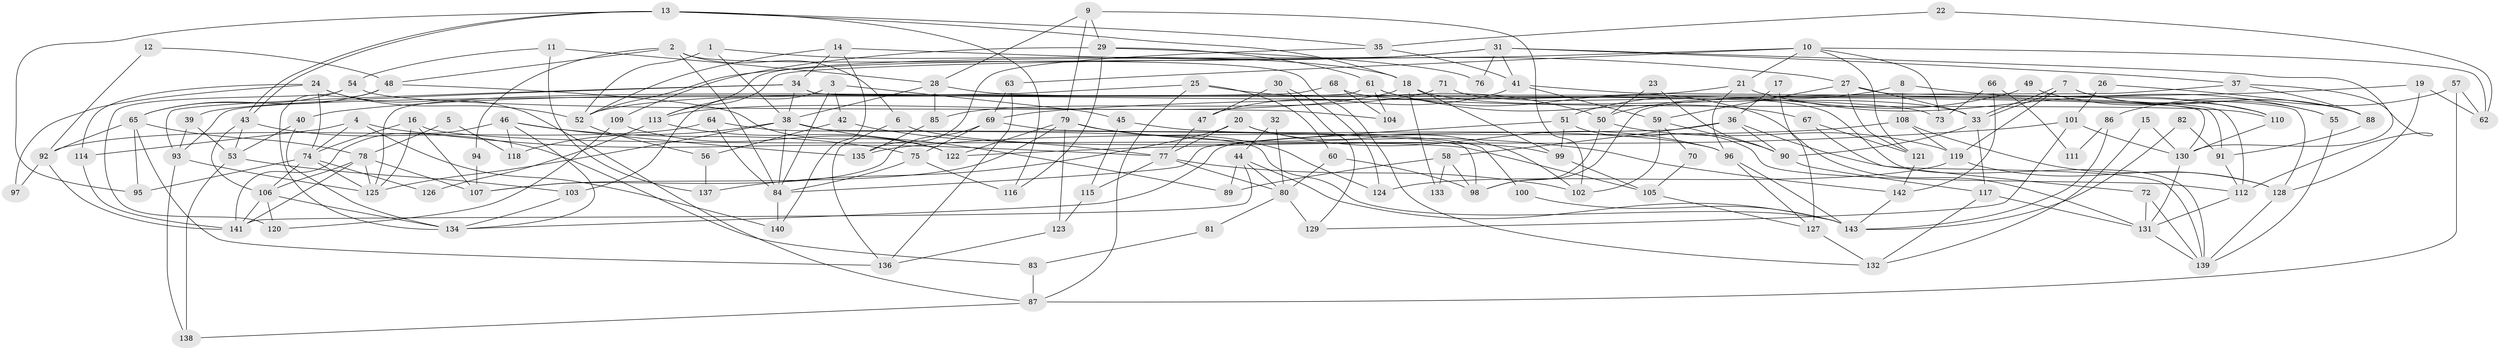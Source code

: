 // Generated by graph-tools (version 1.1) at 2025/01/03/09/25 03:01:59]
// undirected, 143 vertices, 286 edges
graph export_dot {
graph [start="1"]
  node [color=gray90,style=filled];
  1;
  2;
  3;
  4;
  5;
  6;
  7;
  8;
  9;
  10;
  11;
  12;
  13;
  14;
  15;
  16;
  17;
  18;
  19;
  20;
  21;
  22;
  23;
  24;
  25;
  26;
  27;
  28;
  29;
  30;
  31;
  32;
  33;
  34;
  35;
  36;
  37;
  38;
  39;
  40;
  41;
  42;
  43;
  44;
  45;
  46;
  47;
  48;
  49;
  50;
  51;
  52;
  53;
  54;
  55;
  56;
  57;
  58;
  59;
  60;
  61;
  62;
  63;
  64;
  65;
  66;
  67;
  68;
  69;
  70;
  71;
  72;
  73;
  74;
  75;
  76;
  77;
  78;
  79;
  80;
  81;
  82;
  83;
  84;
  85;
  86;
  87;
  88;
  89;
  90;
  91;
  92;
  93;
  94;
  95;
  96;
  97;
  98;
  99;
  100;
  101;
  102;
  103;
  104;
  105;
  106;
  107;
  108;
  109;
  110;
  111;
  112;
  113;
  114;
  115;
  116;
  117;
  118;
  119;
  120;
  121;
  122;
  123;
  124;
  125;
  126;
  127;
  128;
  129;
  130;
  131;
  132;
  133;
  134;
  135;
  136;
  137;
  138;
  139;
  140;
  141;
  142;
  143;
  1 -- 52;
  1 -- 38;
  1 -- 18;
  2 -- 48;
  2 -- 84;
  2 -- 6;
  2 -- 94;
  2 -- 132;
  3 -- 84;
  3 -- 103;
  3 -- 42;
  3 -- 45;
  4 -- 74;
  4 -- 114;
  4 -- 77;
  4 -- 140;
  5 -- 118;
  5 -- 78;
  6 -- 136;
  6 -- 99;
  7 -- 88;
  7 -- 33;
  7 -- 33;
  7 -- 110;
  7 -- 119;
  8 -- 51;
  8 -- 108;
  8 -- 55;
  9 -- 102;
  9 -- 79;
  9 -- 28;
  9 -- 29;
  10 -- 121;
  10 -- 113;
  10 -- 21;
  10 -- 62;
  10 -- 63;
  10 -- 73;
  11 -- 54;
  11 -- 28;
  11 -- 137;
  12 -- 92;
  12 -- 48;
  13 -- 43;
  13 -- 43;
  13 -- 18;
  13 -- 35;
  13 -- 95;
  13 -- 116;
  14 -- 27;
  14 -- 52;
  14 -- 34;
  14 -- 140;
  15 -- 132;
  15 -- 130;
  16 -- 74;
  16 -- 105;
  16 -- 107;
  16 -- 125;
  17 -- 127;
  17 -- 36;
  18 -- 33;
  18 -- 99;
  18 -- 113;
  18 -- 133;
  19 -- 128;
  19 -- 69;
  19 -- 62;
  20 -- 77;
  20 -- 102;
  20 -- 96;
  20 -- 137;
  21 -- 40;
  21 -- 96;
  21 -- 110;
  22 -- 35;
  22 -- 62;
  23 -- 90;
  23 -- 50;
  24 -- 74;
  24 -- 87;
  24 -- 52;
  24 -- 97;
  24 -- 114;
  25 -- 52;
  25 -- 60;
  25 -- 50;
  25 -- 87;
  26 -- 101;
  26 -- 88;
  27 -- 33;
  27 -- 128;
  27 -- 59;
  27 -- 121;
  28 -- 38;
  28 -- 73;
  28 -- 85;
  29 -- 61;
  29 -- 76;
  29 -- 109;
  29 -- 116;
  30 -- 124;
  30 -- 47;
  30 -- 129;
  31 -- 52;
  31 -- 130;
  31 -- 37;
  31 -- 41;
  31 -- 76;
  31 -- 113;
  32 -- 80;
  32 -- 44;
  33 -- 117;
  33 -- 90;
  34 -- 130;
  34 -- 38;
  34 -- 39;
  34 -- 91;
  34 -- 93;
  35 -- 41;
  35 -- 135;
  36 -- 58;
  36 -- 139;
  36 -- 90;
  36 -- 134;
  37 -- 112;
  37 -- 88;
  37 -- 98;
  38 -- 125;
  38 -- 84;
  38 -- 89;
  38 -- 98;
  38 -- 118;
  39 -- 93;
  39 -- 53;
  40 -- 134;
  40 -- 53;
  41 -- 59;
  41 -- 47;
  41 -- 112;
  42 -- 77;
  42 -- 56;
  43 -- 106;
  43 -- 53;
  43 -- 83;
  44 -- 141;
  44 -- 143;
  44 -- 80;
  44 -- 89;
  45 -- 96;
  45 -- 115;
  46 -- 134;
  46 -- 75;
  46 -- 118;
  46 -- 135;
  46 -- 141;
  47 -- 77;
  48 -- 122;
  48 -- 134;
  48 -- 65;
  49 -- 55;
  49 -- 50;
  50 -- 98;
  50 -- 119;
  51 -- 84;
  51 -- 99;
  51 -- 112;
  52 -- 56;
  53 -- 103;
  53 -- 138;
  54 -- 120;
  54 -- 104;
  54 -- 65;
  55 -- 139;
  56 -- 137;
  57 -- 62;
  57 -- 87;
  57 -- 86;
  58 -- 89;
  58 -- 98;
  58 -- 133;
  59 -- 90;
  59 -- 70;
  59 -- 102;
  60 -- 98;
  60 -- 80;
  61 -- 131;
  61 -- 125;
  61 -- 67;
  61 -- 104;
  63 -- 69;
  63 -- 136;
  64 -- 92;
  64 -- 84;
  64 -- 143;
  65 -- 78;
  65 -- 92;
  65 -- 95;
  65 -- 136;
  66 -- 142;
  66 -- 73;
  66 -- 111;
  67 -- 121;
  67 -- 72;
  68 -- 110;
  68 -- 93;
  68 -- 104;
  69 -- 107;
  69 -- 75;
  69 -- 100;
  70 -- 105;
  71 -- 139;
  71 -- 85;
  72 -- 139;
  72 -- 131;
  74 -- 95;
  74 -- 125;
  74 -- 106;
  74 -- 126;
  75 -- 84;
  75 -- 116;
  77 -- 80;
  77 -- 102;
  77 -- 115;
  78 -- 141;
  78 -- 106;
  78 -- 107;
  78 -- 125;
  79 -- 123;
  79 -- 107;
  79 -- 122;
  79 -- 124;
  79 -- 142;
  80 -- 129;
  80 -- 81;
  81 -- 83;
  82 -- 91;
  82 -- 143;
  83 -- 87;
  84 -- 140;
  85 -- 135;
  86 -- 143;
  86 -- 111;
  87 -- 138;
  88 -- 91;
  90 -- 117;
  91 -- 112;
  92 -- 141;
  92 -- 97;
  93 -- 125;
  93 -- 138;
  94 -- 107;
  96 -- 127;
  96 -- 143;
  99 -- 105;
  100 -- 143;
  101 -- 130;
  101 -- 122;
  101 -- 129;
  103 -- 134;
  105 -- 127;
  106 -- 120;
  106 -- 134;
  106 -- 141;
  108 -- 119;
  108 -- 135;
  108 -- 128;
  109 -- 122;
  109 -- 120;
  110 -- 130;
  112 -- 131;
  113 -- 122;
  113 -- 126;
  114 -- 141;
  115 -- 123;
  117 -- 131;
  117 -- 132;
  119 -- 124;
  119 -- 128;
  121 -- 142;
  123 -- 136;
  127 -- 132;
  128 -- 139;
  130 -- 131;
  131 -- 139;
  142 -- 143;
}
